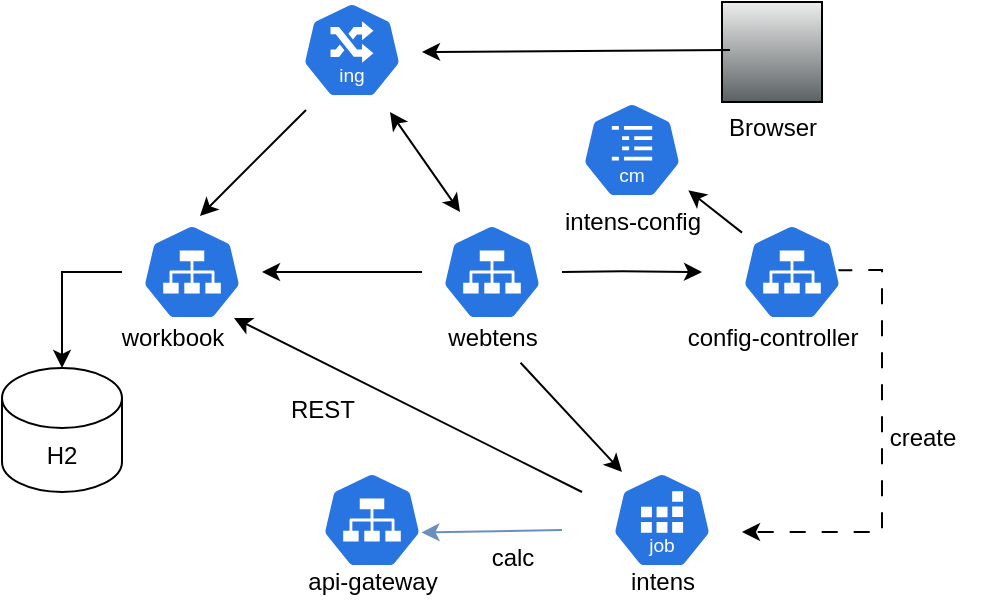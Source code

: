 <mxfile version="28.0.4">
  <diagram name="Page-1" id="uxHUiz3fvfQ2ZADVN1um">
    <mxGraphModel dx="1344" dy="840" grid="1" gridSize="10" guides="1" tooltips="1" connect="1" arrows="1" fold="1" page="1" pageScale="1" pageWidth="850" pageHeight="1100" math="0" shadow="0">
      <root>
        <mxCell id="0" />
        <mxCell id="1" parent="0" />
        <mxCell id="kufTj_RopSPvjLtaQXOu-8" value="calc" style="text;html=1;align=center;verticalAlign=middle;resizable=0;points=[];autosize=1;strokeColor=none;fillColor=none;" parent="1" vertex="1">
          <mxGeometry x="405" y="338" width="40" height="30" as="geometry" />
        </mxCell>
        <mxCell id="kufTj_RopSPvjLtaQXOu-9" value="" style="endArrow=classic;html=1;rounded=0;exitX=0.943;exitY=0.483;exitDx=0;exitDy=0;exitPerimeter=0;dashed=1;dashPattern=8 8;" parent="1" source="kufTj_RopSPvjLtaQXOu-38" edge="1">
          <mxGeometry width="50" height="50" relative="1" as="geometry">
            <mxPoint x="610" y="240" as="sourcePoint" />
            <mxPoint x="540" y="340" as="targetPoint" />
            <Array as="points">
              <mxPoint x="610" y="209" />
              <mxPoint x="610" y="340" />
            </Array>
          </mxGeometry>
        </mxCell>
        <mxCell id="kufTj_RopSPvjLtaQXOu-13" value="create" style="text;html=1;align=center;verticalAlign=middle;resizable=0;points=[];autosize=1;strokeColor=none;fillColor=none;" parent="1" vertex="1">
          <mxGeometry x="600" y="278" width="60" height="30" as="geometry" />
        </mxCell>
        <mxCell id="kufTj_RopSPvjLtaQXOu-20" value="" style="rounded=0;orthogonalLoop=1;jettySize=auto;html=1;fillColor=#dae8fc;strokeColor=#6c8ebf;entryX=0.995;entryY=0.63;entryDx=0;entryDy=0;entryPerimeter=0;" parent="1" target="kufTj_RopSPvjLtaQXOu-43" edge="1">
          <mxGeometry relative="1" as="geometry">
            <mxPoint x="450" y="339" as="sourcePoint" />
            <mxPoint x="400" y="359.0" as="targetPoint" />
          </mxGeometry>
        </mxCell>
        <mxCell id="kufTj_RopSPvjLtaQXOu-15" value="" style="endArrow=classic;html=1;rounded=0;" parent="1" edge="1">
          <mxGeometry width="50" height="50" relative="1" as="geometry">
            <mxPoint x="450" y="210" as="sourcePoint" />
            <mxPoint x="520" y="210" as="targetPoint" />
            <Array as="points">
              <mxPoint x="480" y="209.66" />
            </Array>
          </mxGeometry>
        </mxCell>
        <mxCell id="kufTj_RopSPvjLtaQXOu-18" value="" style="endArrow=classic;startArrow=classic;html=1;rounded=0;exitX=0.7;exitY=1;exitDx=0;exitDy=0;exitPerimeter=0;" parent="1" edge="1">
          <mxGeometry width="50" height="50" relative="1" as="geometry">
            <mxPoint x="364" y="130" as="sourcePoint" />
            <mxPoint x="399" y="180" as="targetPoint" />
          </mxGeometry>
        </mxCell>
        <mxCell id="kufTj_RopSPvjLtaQXOu-19" value="" style="endArrow=classic;html=1;rounded=0;entryX=0.92;entryY=0.979;entryDx=0;entryDy=0;entryPerimeter=0;" parent="1" target="kufTj_RopSPvjLtaQXOu-35" edge="1">
          <mxGeometry width="50" height="50" relative="1" as="geometry">
            <mxPoint x="460" y="320" as="sourcePoint" />
            <mxPoint x="270" y="250" as="targetPoint" />
          </mxGeometry>
        </mxCell>
        <mxCell id="kufTj_RopSPvjLtaQXOu-21" value="" style="endArrow=classic;html=1;rounded=0;" parent="1" edge="1">
          <mxGeometry width="50" height="50" relative="1" as="geometry">
            <mxPoint x="380" y="210" as="sourcePoint" />
            <mxPoint x="300" y="210" as="targetPoint" />
          </mxGeometry>
        </mxCell>
        <mxCell id="kufTj_RopSPvjLtaQXOu-22" value="" style="endArrow=classic;html=1;rounded=0;exitX=0.35;exitY=0.983;exitDx=0;exitDy=0;exitPerimeter=0;entryX=0.575;entryY=0.033;entryDx=0;entryDy=0;entryPerimeter=0;" parent="1" edge="1">
          <mxGeometry width="50" height="50" relative="1" as="geometry">
            <mxPoint x="322" y="128.98" as="sourcePoint" />
            <mxPoint x="269" y="181.98" as="targetPoint" />
          </mxGeometry>
        </mxCell>
        <mxCell id="kufTj_RopSPvjLtaQXOu-24" value="H2" style="shape=cylinder3;whiteSpace=wrap;html=1;boundedLbl=1;backgroundOutline=1;size=15;" parent="1" vertex="1">
          <mxGeometry x="170" y="258" width="60" height="62" as="geometry" />
        </mxCell>
        <mxCell id="kufTj_RopSPvjLtaQXOu-25" value="" style="endArrow=classic;html=1;rounded=0;exitX=0;exitY=0.5;exitDx=0;exitDy=0;" parent="1" target="kufTj_RopSPvjLtaQXOu-24" edge="1">
          <mxGeometry width="50" height="50" relative="1" as="geometry">
            <mxPoint x="230" y="210" as="sourcePoint" />
            <mxPoint x="420" y="360" as="targetPoint" />
            <Array as="points">
              <mxPoint x="200" y="210" />
            </Array>
          </mxGeometry>
        </mxCell>
        <mxCell id="kufTj_RopSPvjLtaQXOu-26" value="REST" style="text;html=1;align=center;verticalAlign=middle;resizable=0;points=[];autosize=1;strokeColor=none;fillColor=none;" parent="1" vertex="1">
          <mxGeometry x="300" y="264" width="60" height="30" as="geometry" />
        </mxCell>
        <mxCell id="kufTj_RopSPvjLtaQXOu-27" value="" style="shape=mxgraph.networks2.icon;aspect=fixed;fillColor=#EDEDED;strokeColor=#000000;gradientColor=#5B6163;network2IconShadow=1;network2bgFillColor=none;network2Icon=mxgraph.networks2.globe;network2IconW=1;network2IconH=1;" parent="1" vertex="1">
          <mxGeometry x="530" y="75" width="50" height="50" as="geometry" />
        </mxCell>
        <mxCell id="kufTj_RopSPvjLtaQXOu-28" value="" style="endArrow=classic;html=1;rounded=0;entryX=1;entryY=0.5;entryDx=0;entryDy=0;exitX=0.08;exitY=0.48;exitDx=0;exitDy=0;exitPerimeter=0;" parent="1" source="kufTj_RopSPvjLtaQXOu-27" edge="1">
          <mxGeometry width="50" height="50" relative="1" as="geometry">
            <mxPoint x="490" y="450" as="sourcePoint" />
            <mxPoint x="380" y="100" as="targetPoint" />
          </mxGeometry>
        </mxCell>
        <mxCell id="kufTj_RopSPvjLtaQXOu-30" value="Browser" style="text;html=1;align=center;verticalAlign=middle;resizable=0;points=[];autosize=1;strokeColor=none;fillColor=none;" parent="1" vertex="1">
          <mxGeometry x="520" y="123" width="70" height="30" as="geometry" />
        </mxCell>
        <mxCell id="kufTj_RopSPvjLtaQXOu-32" value="" style="aspect=fixed;sketch=0;html=1;dashed=0;whitespace=wrap;verticalLabelPosition=bottom;verticalAlign=top;fillColor=#2875E2;strokeColor=#ffffff;points=[[0.005,0.63,0],[0.1,0.2,0],[0.9,0.2,0],[0.5,0,0],[0.995,0.63,0],[0.72,0.99,0],[0.5,1,0],[0.28,0.99,0]];shape=mxgraph.kubernetes.icon2;kubernetesLabel=1;prIcon=ing" parent="1" vertex="1">
          <mxGeometry x="320" y="75" width="50" height="48" as="geometry" />
        </mxCell>
        <mxCell id="kufTj_RopSPvjLtaQXOu-34" value="" style="aspect=fixed;sketch=0;html=1;dashed=0;whitespace=wrap;verticalLabelPosition=bottom;verticalAlign=top;fillColor=#2875E2;strokeColor=#ffffff;points=[[0.005,0.63,0],[0.1,0.2,0],[0.9,0.2,0],[0.5,0,0],[0.995,0.63,0],[0.72,0.99,0],[0.5,1,0],[0.28,0.99,0]];shape=mxgraph.kubernetes.icon2;kubernetesLabel=1;prIcon=job" parent="1" vertex="1">
          <mxGeometry x="475" y="310" width="50" height="48" as="geometry" />
        </mxCell>
        <mxCell id="kufTj_RopSPvjLtaQXOu-35" value="" style="aspect=fixed;sketch=0;html=1;dashed=0;whitespace=wrap;verticalLabelPosition=bottom;verticalAlign=top;fillColor=#2875E2;strokeColor=#ffffff;points=[[0.005,0.63,0],[0.1,0.2,0],[0.9,0.2,0],[0.5,0,0],[0.995,0.63,0],[0.72,0.99,0],[0.5,1,0],[0.28,0.99,0]];shape=mxgraph.kubernetes.icon2;prIcon=svc" parent="1" vertex="1">
          <mxGeometry x="240" y="186" width="50" height="48" as="geometry" />
        </mxCell>
        <mxCell id="kufTj_RopSPvjLtaQXOu-36" value="" style="aspect=fixed;sketch=0;html=1;dashed=0;whitespace=wrap;verticalLabelPosition=bottom;verticalAlign=top;fillColor=#2875E2;strokeColor=#ffffff;points=[[0.005,0.63,0],[0.1,0.2,0],[0.9,0.2,0],[0.5,0,0],[0.995,0.63,0],[0.72,0.99,0],[0.5,1,0],[0.28,0.99,0]];shape=mxgraph.kubernetes.icon2;kubernetesLabel=1;prIcon=cm" parent="1" vertex="1">
          <mxGeometry x="460" y="125" width="50" height="48" as="geometry" />
        </mxCell>
        <mxCell id="kufTj_RopSPvjLtaQXOu-37" value="" style="aspect=fixed;sketch=0;html=1;dashed=0;whitespace=wrap;verticalLabelPosition=bottom;verticalAlign=top;fillColor=#2875E2;strokeColor=#ffffff;points=[[0.005,0.63,0],[0.1,0.2,0],[0.9,0.2,0],[0.5,0,0],[0.995,0.63,0],[0.72,0.99,0],[0.5,1,0],[0.28,0.99,0]];shape=mxgraph.kubernetes.icon2;prIcon=svc" parent="1" vertex="1">
          <mxGeometry x="390" y="186" width="50" height="48" as="geometry" />
        </mxCell>
        <mxCell id="kufTj_RopSPvjLtaQXOu-38" value="" style="aspect=fixed;sketch=0;html=1;dashed=0;whitespace=wrap;verticalLabelPosition=bottom;verticalAlign=top;fillColor=#2875E2;strokeColor=#ffffff;points=[[0.005,0.63,0],[0.1,0.2,0],[0.9,0.2,0],[0.5,0,0],[0.995,0.63,0],[0.72,0.99,0],[0.5,1,0],[0.28,0.99,0]];shape=mxgraph.kubernetes.icon2;prIcon=svc" parent="1" vertex="1">
          <mxGeometry x="540" y="186" width="50" height="48" as="geometry" />
        </mxCell>
        <mxCell id="kufTj_RopSPvjLtaQXOu-39" value="intens" style="text;html=1;align=center;verticalAlign=middle;resizable=0;points=[];autosize=1;strokeColor=none;fillColor=none;" parent="1" vertex="1">
          <mxGeometry x="470" y="350" width="60" height="30" as="geometry" />
        </mxCell>
        <mxCell id="kufTj_RopSPvjLtaQXOu-40" value="webtens" style="text;html=1;align=center;verticalAlign=middle;resizable=0;points=[];autosize=1;strokeColor=none;fillColor=none;" parent="1" vertex="1">
          <mxGeometry x="380" y="228" width="70" height="30" as="geometry" />
        </mxCell>
        <mxCell id="kufTj_RopSPvjLtaQXOu-41" value="config-controller" style="text;html=1;align=center;verticalAlign=middle;resizable=0;points=[];autosize=1;strokeColor=none;fillColor=none;" parent="1" vertex="1">
          <mxGeometry x="500" y="228" width="110" height="30" as="geometry" />
        </mxCell>
        <mxCell id="kufTj_RopSPvjLtaQXOu-42" value="workbook" style="text;html=1;align=center;verticalAlign=middle;resizable=0;points=[];autosize=1;strokeColor=none;fillColor=none;" parent="1" vertex="1">
          <mxGeometry x="220" y="228" width="70" height="30" as="geometry" />
        </mxCell>
        <mxCell id="kufTj_RopSPvjLtaQXOu-43" value="" style="aspect=fixed;sketch=0;html=1;dashed=0;whitespace=wrap;verticalLabelPosition=bottom;verticalAlign=top;fillColor=#2875E2;strokeColor=#ffffff;points=[[0.005,0.63,0],[0.1,0.2,0],[0.9,0.2,0],[0.5,0,0],[0.995,0.63,0],[0.72,0.99,0],[0.5,1,0],[0.28,0.99,0]];shape=mxgraph.kubernetes.icon2;prIcon=svc" parent="1" vertex="1">
          <mxGeometry x="330" y="310" width="50" height="48" as="geometry" />
        </mxCell>
        <mxCell id="kufTj_RopSPvjLtaQXOu-44" value="" style="endArrow=classic;html=1;rounded=0;entryX=1.063;entryY=0.92;entryDx=0;entryDy=0;entryPerimeter=0;" parent="1" source="kufTj_RopSPvjLtaQXOu-38" target="kufTj_RopSPvjLtaQXOu-36" edge="1">
          <mxGeometry width="50" height="50" relative="1" as="geometry">
            <mxPoint x="390" y="270" as="sourcePoint" />
            <mxPoint x="440" y="220" as="targetPoint" />
          </mxGeometry>
        </mxCell>
        <mxCell id="kufTj_RopSPvjLtaQXOu-45" value="intens-config" style="text;html=1;align=center;verticalAlign=middle;resizable=0;points=[];autosize=1;strokeColor=none;fillColor=none;" parent="1" vertex="1">
          <mxGeometry x="440" y="170" width="90" height="30" as="geometry" />
        </mxCell>
        <mxCell id="kufTj_RopSPvjLtaQXOu-47" value="" style="endArrow=classic;html=1;rounded=0;entryX=0.1;entryY=0;entryDx=0;entryDy=0;entryPerimeter=0;exitX=0.704;exitY=0.913;exitDx=0;exitDy=0;exitPerimeter=0;" parent="1" source="kufTj_RopSPvjLtaQXOu-40" target="kufTj_RopSPvjLtaQXOu-34" edge="1">
          <mxGeometry width="50" height="50" relative="1" as="geometry">
            <mxPoint x="390" y="280" as="sourcePoint" />
            <mxPoint x="440" y="230" as="targetPoint" />
          </mxGeometry>
        </mxCell>
        <mxCell id="kufTj_RopSPvjLtaQXOu-49" value="api-gateway" style="text;html=1;align=center;verticalAlign=middle;resizable=0;points=[];autosize=1;strokeColor=none;fillColor=none;" parent="1" vertex="1">
          <mxGeometry x="310" y="350" width="90" height="30" as="geometry" />
        </mxCell>
      </root>
    </mxGraphModel>
  </diagram>
</mxfile>
